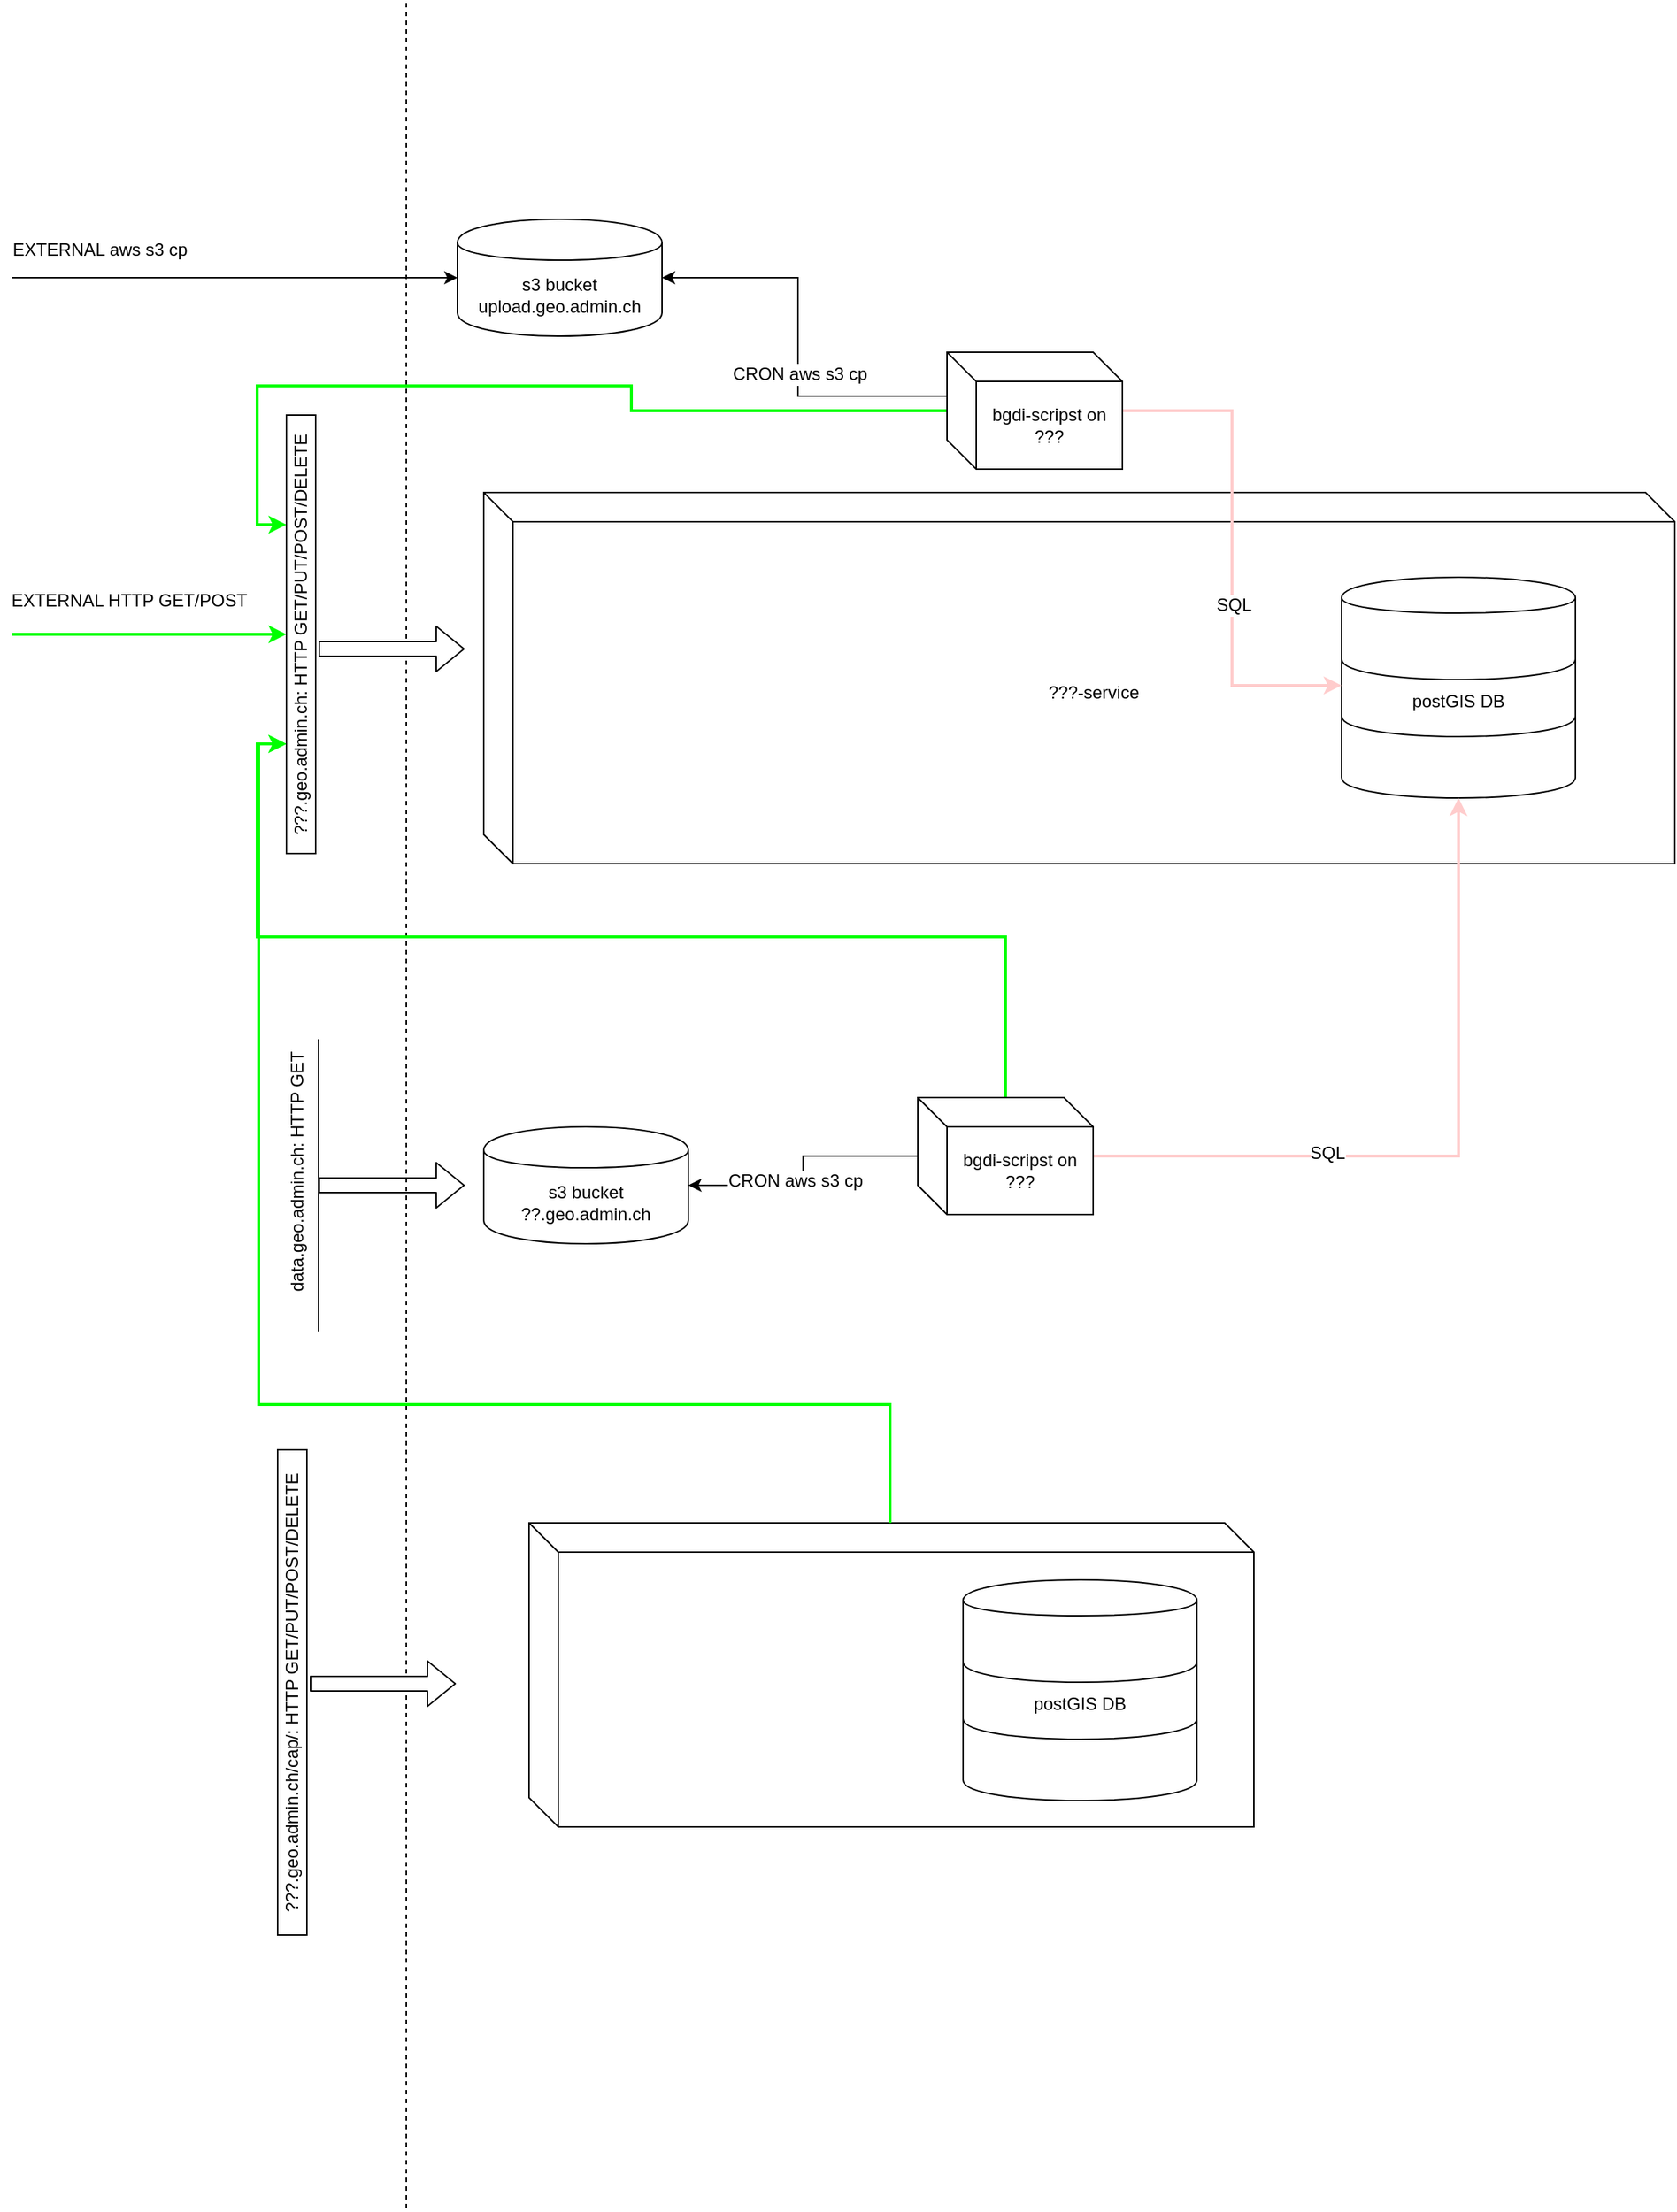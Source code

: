 <mxGraphModel dx="1625" dy="1071" grid="1" gridSize="10" guides="1" tooltips="1" connect="1" arrows="1" fold="1" page="1" pageScale="1" pageWidth="4681" pageHeight="3300" background="#ffffff"><root><mxCell id="0"/><mxCell id="1" parent="0"/><mxCell id="40" value="???-service" style="shape=cube;whiteSpace=wrap;html=1;boundedLbl=1;fillColor=#FFFFFF;" parent="1" vertex="1"><mxGeometry x="753" y="566" width="815" height="254" as="geometry"/></mxCell><mxCell id="7" style="edgeStyle=orthogonalEdgeStyle;rounded=0;html=1;entryX=1;entryY=0.5;jettySize=auto;orthogonalLoop=1;exitX=0;exitY=0.25;" parent="1" source="25" target="3" edge="1"><mxGeometry relative="1" as="geometry"><mxPoint x="1060" y="620" as="sourcePoint"/><Array as="points"><mxPoint x="1070" y="500"/><mxPoint x="968" y="500"/><mxPoint x="968" y="419"/></Array></mxGeometry></mxCell><mxCell id="8" value="CRON aws s3 cp" style="text;html=1;resizable=0;points=[];align=center;verticalAlign=middle;labelBackgroundColor=#ffffff;" parent="7" vertex="1" connectable="0"><mxGeometry x="-0.111" y="-1" relative="1" as="geometry"><mxPoint as="offset"/></mxGeometry></mxCell><mxCell id="3" value="&lt;div&gt;s3 bucket&lt;/div&gt;upload.geo.admin.ch" style="shape=cylinder;whiteSpace=wrap;html=1;boundedLbl=1;" parent="1" vertex="1"><mxGeometry x="735" y="379" width="140" height="80" as="geometry"/></mxCell><mxCell id="11" value="&lt;div&gt;s3 bucket&lt;/div&gt;??.geo.admin.ch" style="shape=cylinder;whiteSpace=wrap;html=1;boundedLbl=1;" parent="1" vertex="1"><mxGeometry x="753" y="1000" width="140" height="80" as="geometry"/></mxCell><mxCell id="15" value="" style="group;rotation=-90;" parent="1" vertex="1" connectable="0"><mxGeometry x="590" y="990" width="200" height="100" as="geometry"/></mxCell><mxCell id="14" value="" style="group;rotation=-90;" parent="15" vertex="1" connectable="0"><mxGeometry width="200" height="100" as="geometry"/></mxCell><mxCell id="13" value="" style="group;rotation=-90;" parent="14" vertex="1" connectable="0"><mxGeometry width="200" height="100" as="geometry"/></mxCell><mxCell id="12" value="" style="shape=flexArrow;endArrow=classic;html=1;fillColor=#ffffff;" parent="13" edge="1"><mxGeometry width="50" height="50" relative="1" as="geometry"><mxPoint x="50" y="50" as="sourcePoint"/><mxPoint x="150" y="50" as="targetPoint"/></mxGeometry></mxCell><mxCell id="4" value="" style="endArrow=none;html=1;" parent="14" edge="1"><mxGeometry width="50" height="50" relative="1" as="geometry"><mxPoint x="50" y="150" as="sourcePoint"/><mxPoint x="50" y="-50" as="targetPoint"/></mxGeometry></mxCell><mxCell id="5" value="data.geo.admin.ch: HTTP GET" style="text;html=1;resizable=0;points=[];align=center;verticalAlign=middle;labelBackgroundColor=#ffffff;rotation=-90;" parent="4" vertex="1" connectable="0"><mxGeometry x="0.54" y="-1" relative="1" as="geometry"><mxPoint x="-16" y="45" as="offset"/></mxGeometry></mxCell><mxCell id="19" value="" style="group" parent="1" vertex="1" connectable="0"><mxGeometry x="1340" y="624" width="160" height="151" as="geometry"/></mxCell><mxCell id="16" value="" style="shape=cylinder;whiteSpace=wrap;html=1;boundedLbl=1;" parent="19" vertex="1"><mxGeometry y="81" width="160" height="70" as="geometry"/></mxCell><mxCell id="17" value="postGIS DB" style="shape=cylinder;whiteSpace=wrap;html=1;boundedLbl=1;" parent="19" vertex="1"><mxGeometry y="39" width="160" height="70" as="geometry"/></mxCell><mxCell id="18" value="" style="shape=cylinder;whiteSpace=wrap;html=1;boundedLbl=1;" parent="19" vertex="1"><mxGeometry width="160" height="70" as="geometry"/></mxCell><mxCell id="22" value="" style="endArrow=classic;html=1;entryX=0;entryY=0.5;" parent="1" target="3" edge="1"><mxGeometry width="50" height="50" relative="1" as="geometry"><mxPoint x="430" y="419" as="sourcePoint"/><mxPoint x="785" y="869" as="targetPoint"/></mxGeometry></mxCell><mxCell id="23" value="&lt;div&gt;EXTERNAL aws s3 cp&lt;/div&gt;" style="text;html=1;resizable=0;points=[];align=center;verticalAlign=middle;labelBackgroundColor=#ffffff;" parent="22" vertex="1" connectable="0"><mxGeometry x="-0.284" relative="1" as="geometry"><mxPoint x="-49" y="-19" as="offset"/></mxGeometry></mxCell><mxCell id="24" value="" style="endArrow=none;dashed=1;html=1;" parent="1" edge="1"><mxGeometry width="50" height="50" relative="1" as="geometry"><mxPoint x="700" y="1740" as="sourcePoint"/><mxPoint x="700" y="230" as="targetPoint"/></mxGeometry></mxCell><mxCell id="32" style="edgeStyle=orthogonalEdgeStyle;rounded=0;html=1;entryX=0;entryY=0.5;jettySize=auto;orthogonalLoop=1;strokeColor=#FFCCCC;strokeWidth=2;" parent="1" source="25" target="17" edge="1"><mxGeometry relative="1" as="geometry"/></mxCell><mxCell id="33" value="&lt;div&gt;SQL&lt;/div&gt;" style="text;html=1;resizable=0;points=[];align=center;verticalAlign=middle;labelBackgroundColor=#ffffff;" parent="32" vertex="1" connectable="0"><mxGeometry x="0.228" y="1" relative="1" as="geometry"><mxPoint as="offset"/></mxGeometry></mxCell><mxCell id="45" style="edgeStyle=orthogonalEdgeStyle;rounded=0;html=1;entryX=0.75;entryY=0;jettySize=auto;orthogonalLoop=1;strokeColor=#00FF00;strokeWidth=2;" parent="1" source="25" target="44" edge="1"><mxGeometry relative="1" as="geometry"><Array as="points"><mxPoint x="854" y="510"/><mxPoint x="854" y="493"/><mxPoint x="598" y="493"/><mxPoint x="598" y="588"/></Array></mxGeometry></mxCell><mxCell id="25" value="&lt;div&gt;bgdi-scripst on&lt;/div&gt;&lt;div&gt;???&lt;br&gt;&lt;/div&gt;" style="shape=cube;whiteSpace=wrap;html=1;boundedLbl=1;" parent="1" vertex="1"><mxGeometry x="1070" y="470" width="120" height="80" as="geometry"/></mxCell><mxCell id="29" style="edgeStyle=orthogonalEdgeStyle;rounded=0;html=1;entryX=1;entryY=0.5;jettySize=auto;orthogonalLoop=1;" parent="1" source="26" target="11" edge="1"><mxGeometry relative="1" as="geometry"/></mxCell><mxCell id="30" value="CRON aws s3 cp" style="text;html=1;resizable=0;points=[];align=center;verticalAlign=middle;labelBackgroundColor=#ffffff;" parent="29" vertex="1" connectable="0"><mxGeometry x="0.179" y="-3" relative="1" as="geometry"><mxPoint as="offset"/></mxGeometry></mxCell><mxCell id="31" style="edgeStyle=orthogonalEdgeStyle;rounded=0;html=1;jettySize=auto;orthogonalLoop=1;strokeColor=#FFCCCC;strokeWidth=2;" parent="1" source="26" target="16" edge="1"><mxGeometry relative="1" as="geometry"/></mxCell><mxCell id="50" value="&lt;div&gt;SQL&lt;/div&gt;" style="text;html=1;resizable=0;points=[];align=center;verticalAlign=middle;labelBackgroundColor=#ffffff;" parent="31" vertex="1" connectable="0"><mxGeometry x="-0.353" y="2" relative="1" as="geometry"><mxPoint as="offset"/></mxGeometry></mxCell><mxCell id="49" style="edgeStyle=orthogonalEdgeStyle;rounded=0;html=1;entryX=0.25;entryY=0;jettySize=auto;orthogonalLoop=1;strokeColor=#00FF00;strokeWidth=2;" parent="1" source="26" target="44" edge="1"><mxGeometry relative="1" as="geometry"><Array as="points"><mxPoint x="1110" y="870"/><mxPoint x="598" y="870"/><mxPoint x="598" y="738"/></Array></mxGeometry></mxCell><mxCell id="26" value="&lt;div&gt;bgdi-scripst on&lt;/div&gt;&lt;div&gt;???&lt;br&gt;&lt;/div&gt;" style="shape=cube;whiteSpace=wrap;html=1;boundedLbl=1;" parent="1" vertex="1"><mxGeometry x="1050" y="980" width="120" height="80" as="geometry"/></mxCell><mxCell id="36" value="" style="group;rotation=-90;" parent="1" vertex="1" connectable="0"><mxGeometry x="590" y="623" width="200" height="100" as="geometry"/></mxCell><mxCell id="37" value="" style="shape=flexArrow;endArrow=classic;html=1;fillColor=#ffffff;" parent="36" edge="1"><mxGeometry width="50" height="50" relative="1" as="geometry"><mxPoint x="50" y="50" as="sourcePoint"/><mxPoint x="150" y="50" as="targetPoint"/></mxGeometry></mxCell><mxCell id="44" value="???.geo.admin.ch: HTTP GET/PUT/POST/DELETE" style="rounded=0;whiteSpace=wrap;html=1;rotation=-90;" parent="1" vertex="1"><mxGeometry x="478" y="653" width="300" height="20" as="geometry"/></mxCell><mxCell id="46" value="" style="endArrow=classic;html=1;strokeColor=#00FF00;strokeWidth=2;entryX=0.5;entryY=0;" parent="1" target="44" edge="1"><mxGeometry width="50" height="50" relative="1" as="geometry"><mxPoint x="430" y="663" as="sourcePoint"/><mxPoint x="520" y="730" as="targetPoint"/></mxGeometry></mxCell><mxCell id="47" value="EXTERNAL HTTP GET/POST" style="text;html=1;resizable=0;points=[];align=center;verticalAlign=middle;labelBackgroundColor=#ffffff;" parent="46" vertex="1" connectable="0"><mxGeometry x="-0.447" relative="1" as="geometry"><mxPoint x="28" y="-23" as="offset"/></mxGeometry></mxCell><mxCell id="56" value="???.geo.admin.ch/cap/: HTTP GET/PUT/POST/DELETE" style="rounded=0;whiteSpace=wrap;html=1;rotation=-90;" vertex="1" parent="1"><mxGeometry x="456" y="1377" width="332" height="20" as="geometry"/></mxCell><mxCell id="57" value="" style="group;rotation=-90;" vertex="1" connectable="0" parent="1"><mxGeometry x="584" y="1331" width="200" height="100" as="geometry"/></mxCell><mxCell id="58" value="" style="shape=flexArrow;endArrow=classic;html=1;fillColor=#ffffff;" edge="1" parent="57"><mxGeometry width="50" height="50" relative="1" as="geometry"><mxPoint x="50" y="50" as="sourcePoint"/><mxPoint x="150" y="50" as="targetPoint"/></mxGeometry></mxCell><mxCell id="60" value="" style="group" vertex="1" connectable="0" parent="1"><mxGeometry x="784" y="1271" width="496" height="208" as="geometry"/></mxCell><mxCell id="59" value="" style="group;container=1;" vertex="1" connectable="0" parent="60"><mxGeometry width="496" height="208" as="geometry"/></mxCell><mxCell id="51" value="" style="shape=cube;whiteSpace=wrap;html=1;boundedLbl=1;" vertex="1" parent="59"><mxGeometry width="496" height="208" as="geometry"/></mxCell><mxCell id="52" value="" style="group" vertex="1" connectable="0" parent="59"><mxGeometry x="297" y="39" width="160" height="151" as="geometry"/></mxCell><mxCell id="53" value="" style="shape=cylinder;whiteSpace=wrap;html=1;boundedLbl=1;" vertex="1" parent="52"><mxGeometry y="81" width="160" height="70" as="geometry"/></mxCell><mxCell id="54" value="postGIS DB" style="shape=cylinder;whiteSpace=wrap;html=1;boundedLbl=1;" vertex="1" parent="52"><mxGeometry y="39" width="160" height="70" as="geometry"/></mxCell><mxCell id="55" value="" style="shape=cylinder;whiteSpace=wrap;html=1;boundedLbl=1;" vertex="1" parent="52"><mxGeometry width="160" height="70" as="geometry"/></mxCell><mxCell id="63" style="edgeStyle=orthogonalEdgeStyle;rounded=0;html=1;entryX=0.25;entryY=0;jettySize=auto;orthogonalLoop=1;strokeColor=#00FF00;strokeWidth=2;" edge="1" parent="1" source="51" target="44"><mxGeometry relative="1" as="geometry"><Array as="points"><mxPoint x="1031" y="1190"/><mxPoint x="599" y="1190"/><mxPoint x="599" y="738"/></Array></mxGeometry></mxCell></root></mxGraphModel>